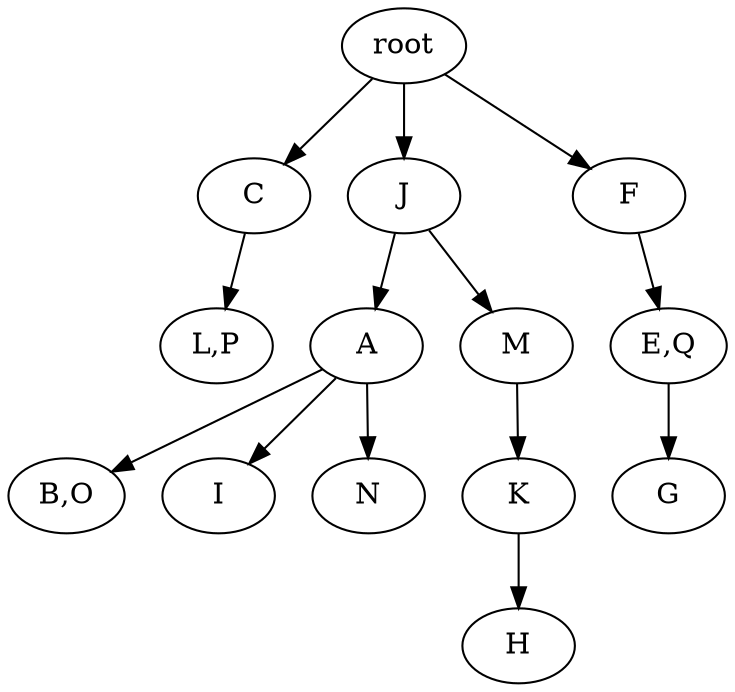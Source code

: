 strict digraph G {
	graph [name=G];
	0	 [label=root];
	3	 [label=C];
	0 -> 3;
	7	 [label=J];
	0 -> 7;
	2	 [label=F];
	0 -> 2;
	9	 [label=A];
	12	 [label="B,O"];
	9 -> 12;
	14	 [label=I];
	9 -> 14;
	13	 [label=N];
	9 -> 13;
	6	 [label="L,P"];
	3 -> 6;
	7 -> 9;
	8	 [label=M];
	7 -> 8;
	5	 [label="E,Q"];
	4	 [label=G];
	5 -> 4;
	2 -> 5;
	11	 [label=H];
	10	 [label=K];
	10 -> 11;
	8 -> 10;
}
